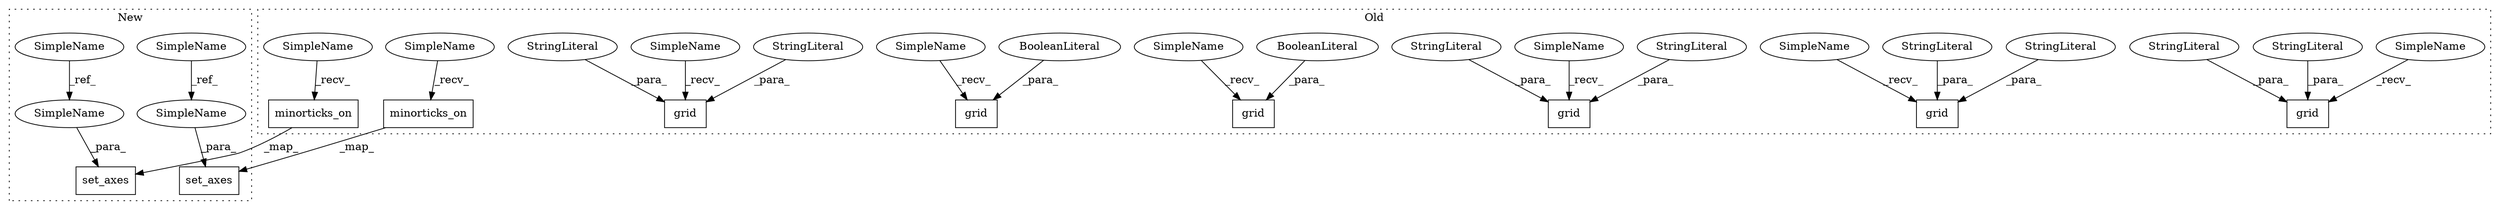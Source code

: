 digraph G {
subgraph cluster0 {
1 [label="minorticks_on" a="32" s="2147" l="15" shape="box"];
4 [label="grid" a="32" s="2175,2204" l="5,1" shape="box"];
6 [label="grid" a="32" s="2261,2270" l="5,1" shape="box"];
7 [label="StringLiteral" a="45" s="2188" l="3" shape="ellipse"];
8 [label="BooleanLiteral" a="9" s="2266" l="4" shape="ellipse"];
9 [label="StringLiteral" a="45" s="2192" l="5" shape="ellipse"];
10 [label="grid" a="32" s="1921,1950" l="5,1" shape="box"];
11 [label="StringLiteral" a="45" s="1926" l="7" shape="ellipse"];
12 [label="StringLiteral" a="45" s="1934" l="3" shape="ellipse"];
13 [label="grid" a="32" s="2218,2247" l="5,1" shape="box"];
14 [label="StringLiteral" a="45" s="2241" l="6" shape="ellipse"];
15 [label="StringLiteral" a="45" s="2223" l="7" shape="ellipse"];
16 [label="grid" a="32" s="2007,2016" l="5,1" shape="box"];
17 [label="BooleanLiteral" a="9" s="2012" l="4" shape="ellipse"];
18 [label="grid" a="32" s="1964,1993" l="5,1" shape="box"];
19 [label="StringLiteral" a="45" s="1987" l="6" shape="ellipse"];
20 [label="StringLiteral" a="45" s="1977" l="3" shape="ellipse"];
21 [label="minorticks_on" a="32" s="1893" l="15" shape="box"];
25 [label="SimpleName" a="42" s="2213" l="4" shape="ellipse"];
26 [label="SimpleName" a="42" s="2256" l="4" shape="ellipse"];
27 [label="SimpleName" a="42" s="2142" l="4" shape="ellipse"];
28 [label="SimpleName" a="42" s="2170" l="4" shape="ellipse"];
29 [label="SimpleName" a="42" s="1916" l="4" shape="ellipse"];
30 [label="SimpleName" a="42" s="2002" l="4" shape="ellipse"];
31 [label="SimpleName" a="42" s="1959" l="4" shape="ellipse"];
32 [label="SimpleName" a="42" s="1888" l="4" shape="ellipse"];
label = "Old";
style="dotted";
}
subgraph cluster1 {
2 [label="set_axes" a="32" s="1773,1786" l="9,1" shape="box"];
3 [label="SimpleName" a="42" s="1795" l="4" shape="ellipse"];
5 [label="SimpleName" a="42" s="1601" l="4" shape="ellipse"];
22 [label="set_axes" a="32" s="1912,1925" l="9,1" shape="box"];
23 [label="SimpleName" a="42" s="1921" l="4" shape="ellipse"];
24 [label="SimpleName" a="42" s="1782" l="4" shape="ellipse"];
label = "New";
style="dotted";
}
1 -> 2 [label="_map_"];
3 -> 23 [label="_ref_"];
5 -> 24 [label="_ref_"];
7 -> 4 [label="_para_"];
8 -> 6 [label="_para_"];
9 -> 4 [label="_para_"];
11 -> 10 [label="_para_"];
12 -> 10 [label="_para_"];
14 -> 13 [label="_para_"];
15 -> 13 [label="_para_"];
17 -> 16 [label="_para_"];
19 -> 18 [label="_para_"];
20 -> 18 [label="_para_"];
21 -> 22 [label="_map_"];
23 -> 22 [label="_para_"];
24 -> 2 [label="_para_"];
25 -> 13 [label="_recv_"];
26 -> 6 [label="_recv_"];
27 -> 1 [label="_recv_"];
28 -> 4 [label="_recv_"];
29 -> 10 [label="_recv_"];
30 -> 16 [label="_recv_"];
31 -> 18 [label="_recv_"];
32 -> 21 [label="_recv_"];
}
